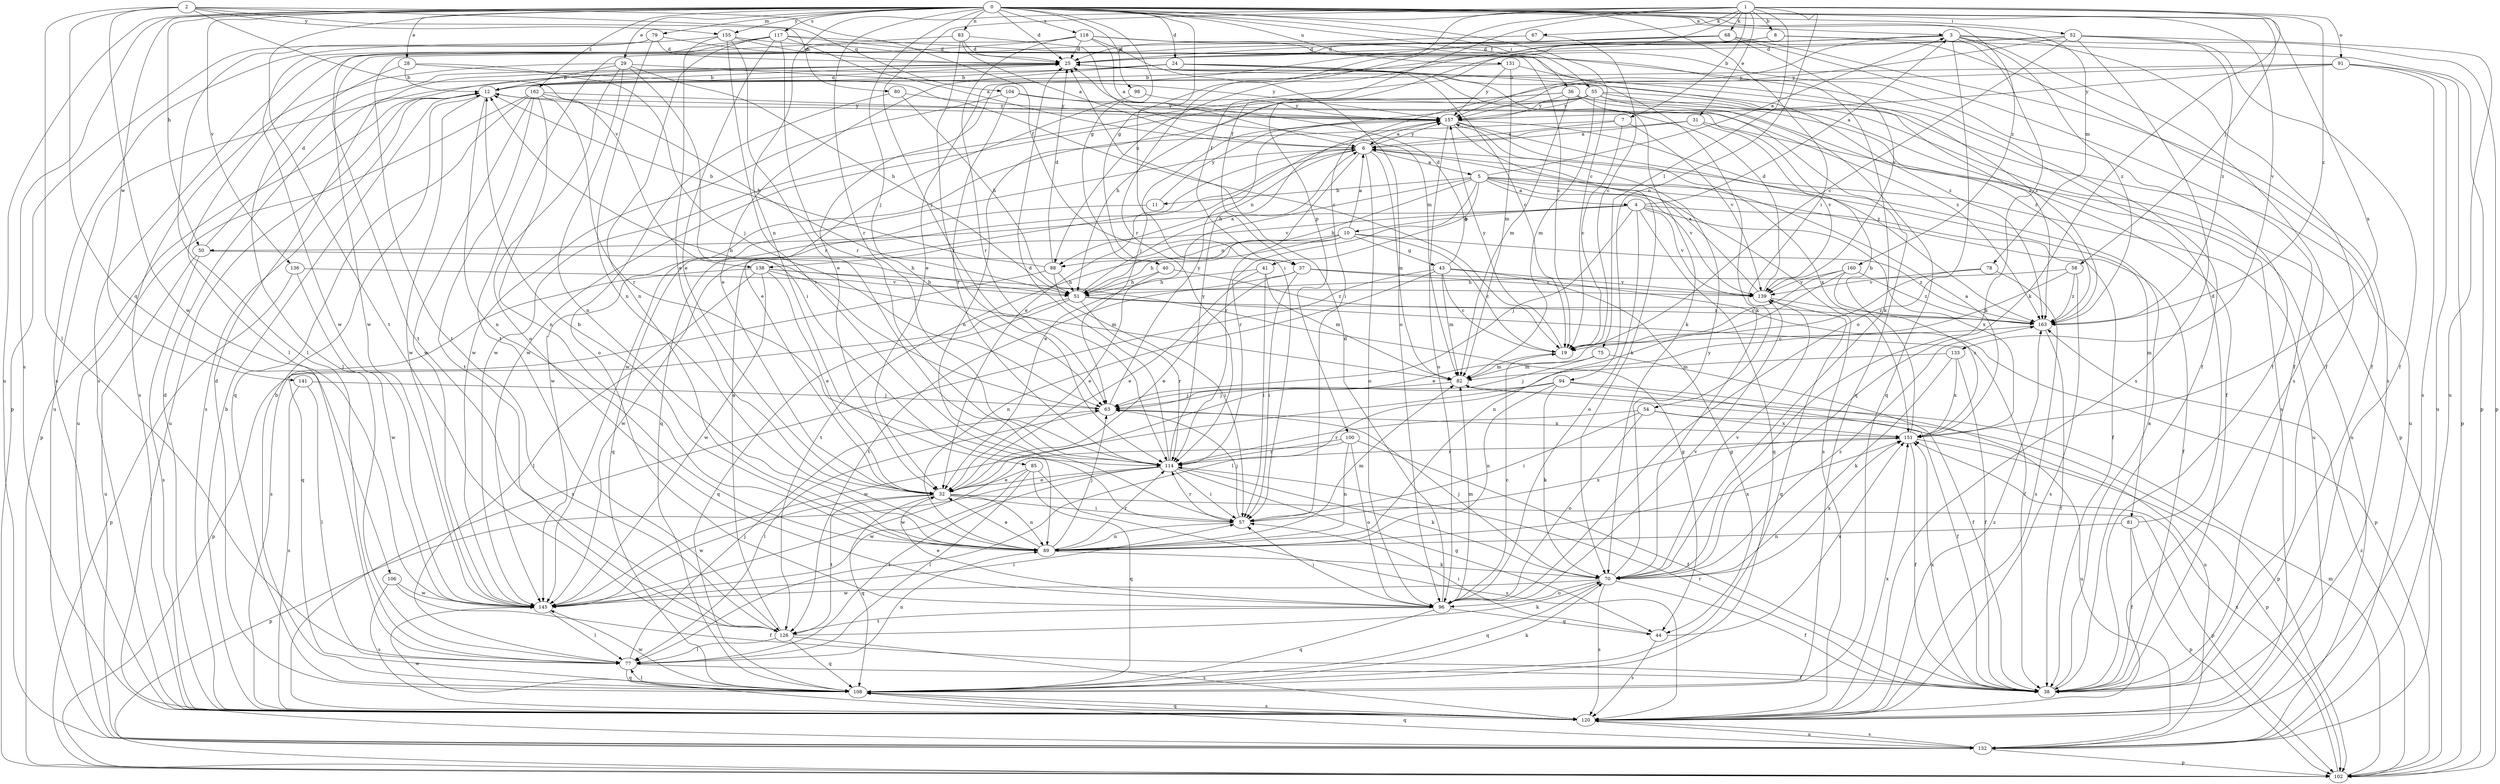 strict digraph  {
0;
1;
2;
3;
4;
5;
6;
7;
8;
10;
11;
12;
19;
24;
25;
28;
29;
31;
32;
36;
37;
38;
40;
41;
43;
44;
50;
51;
52;
54;
55;
57;
58;
63;
67;
68;
70;
75;
77;
78;
79;
80;
81;
82;
83;
85;
88;
89;
91;
94;
96;
98;
100;
102;
104;
106;
108;
114;
117;
118;
120;
126;
131;
132;
133;
136;
138;
139;
141;
145;
151;
155;
157;
160;
162;
163;
0 -> 3  [label=a];
0 -> 19  [label=c];
0 -> 24  [label=d];
0 -> 25  [label=d];
0 -> 28  [label=e];
0 -> 29  [label=e];
0 -> 36  [label=f];
0 -> 40  [label=g];
0 -> 50  [label=h];
0 -> 52  [label=i];
0 -> 54  [label=i];
0 -> 55  [label=i];
0 -> 57  [label=i];
0 -> 58  [label=j];
0 -> 63  [label=j];
0 -> 78  [label=m];
0 -> 79  [label=m];
0 -> 83  [label=n];
0 -> 98  [label=p];
0 -> 114  [label=r];
0 -> 117  [label=s];
0 -> 118  [label=s];
0 -> 120  [label=s];
0 -> 126  [label=t];
0 -> 131  [label=u];
0 -> 132  [label=u];
0 -> 133  [label=v];
0 -> 136  [label=v];
0 -> 141  [label=w];
0 -> 151  [label=x];
0 -> 155  [label=y];
0 -> 160  [label=z];
0 -> 162  [label=z];
1 -> 7  [label=b];
1 -> 8  [label=b];
1 -> 31  [label=e];
1 -> 37  [label=f];
1 -> 40  [label=g];
1 -> 63  [label=j];
1 -> 67  [label=k];
1 -> 68  [label=k];
1 -> 70  [label=k];
1 -> 75  [label=l];
1 -> 85  [label=n];
1 -> 91  [label=o];
1 -> 94  [label=o];
1 -> 100  [label=p];
1 -> 114  [label=r];
1 -> 163  [label=z];
2 -> 37  [label=f];
2 -> 77  [label=l];
2 -> 80  [label=m];
2 -> 104  [label=q];
2 -> 106  [label=q];
2 -> 138  [label=v];
2 -> 145  [label=w];
2 -> 155  [label=y];
3 -> 25  [label=d];
3 -> 32  [label=e];
3 -> 37  [label=f];
3 -> 38  [label=f];
3 -> 70  [label=k];
3 -> 96  [label=o];
3 -> 102  [label=p];
3 -> 120  [label=s];
3 -> 157  [label=y];
3 -> 163  [label=z];
4 -> 3  [label=a];
4 -> 10  [label=b];
4 -> 38  [label=f];
4 -> 50  [label=h];
4 -> 63  [label=j];
4 -> 96  [label=o];
4 -> 108  [label=q];
4 -> 138  [label=v];
4 -> 139  [label=v];
4 -> 151  [label=x];
5 -> 3  [label=a];
5 -> 4  [label=a];
5 -> 11  [label=b];
5 -> 32  [label=e];
5 -> 38  [label=f];
5 -> 41  [label=g];
5 -> 51  [label=h];
5 -> 81  [label=m];
5 -> 114  [label=r];
5 -> 120  [label=s];
5 -> 139  [label=v];
6 -> 5  [label=a];
6 -> 82  [label=m];
6 -> 88  [label=n];
6 -> 96  [label=o];
6 -> 108  [label=q];
6 -> 114  [label=r];
6 -> 145  [label=w];
6 -> 157  [label=y];
7 -> 6  [label=a];
7 -> 19  [label=c];
7 -> 139  [label=v];
7 -> 145  [label=w];
8 -> 25  [label=d];
8 -> 38  [label=f];
8 -> 88  [label=n];
8 -> 102  [label=p];
10 -> 6  [label=a];
10 -> 19  [label=c];
10 -> 43  [label=g];
10 -> 51  [label=h];
10 -> 88  [label=n];
10 -> 126  [label=t];
10 -> 145  [label=w];
10 -> 163  [label=z];
11 -> 108  [label=q];
11 -> 157  [label=y];
12 -> 25  [label=d];
12 -> 89  [label=n];
12 -> 102  [label=p];
12 -> 120  [label=s];
12 -> 132  [label=u];
12 -> 145  [label=w];
12 -> 157  [label=y];
19 -> 82  [label=m];
19 -> 157  [label=y];
24 -> 12  [label=b];
24 -> 19  [label=c];
24 -> 32  [label=e];
24 -> 70  [label=k];
24 -> 132  [label=u];
24 -> 163  [label=z];
25 -> 12  [label=b];
25 -> 163  [label=z];
28 -> 12  [label=b];
28 -> 19  [label=c];
28 -> 63  [label=j];
28 -> 77  [label=l];
29 -> 12  [label=b];
29 -> 51  [label=h];
29 -> 57  [label=i];
29 -> 89  [label=n];
29 -> 96  [label=o];
29 -> 120  [label=s];
29 -> 157  [label=y];
31 -> 6  [label=a];
31 -> 32  [label=e];
31 -> 132  [label=u];
31 -> 139  [label=v];
32 -> 57  [label=i];
32 -> 89  [label=n];
32 -> 102  [label=p];
32 -> 108  [label=q];
32 -> 126  [label=t];
32 -> 145  [label=w];
36 -> 38  [label=f];
36 -> 51  [label=h];
36 -> 82  [label=m];
36 -> 102  [label=p];
36 -> 108  [label=q];
36 -> 145  [label=w];
36 -> 157  [label=y];
37 -> 32  [label=e];
37 -> 57  [label=i];
37 -> 102  [label=p];
37 -> 126  [label=t];
37 -> 139  [label=v];
38 -> 6  [label=a];
38 -> 114  [label=r];
38 -> 151  [label=x];
40 -> 32  [label=e];
40 -> 51  [label=h];
40 -> 163  [label=z];
41 -> 32  [label=e];
41 -> 51  [label=h];
41 -> 57  [label=i];
41 -> 82  [label=m];
43 -> 19  [label=c];
43 -> 25  [label=d];
43 -> 44  [label=g];
43 -> 82  [label=m];
43 -> 89  [label=n];
43 -> 120  [label=s];
43 -> 139  [label=v];
44 -> 57  [label=i];
44 -> 120  [label=s];
44 -> 151  [label=x];
50 -> 25  [label=d];
50 -> 51  [label=h];
50 -> 120  [label=s];
50 -> 132  [label=u];
51 -> 6  [label=a];
51 -> 38  [label=f];
51 -> 102  [label=p];
51 -> 108  [label=q];
51 -> 114  [label=r];
51 -> 163  [label=z];
52 -> 19  [label=c];
52 -> 25  [label=d];
52 -> 38  [label=f];
52 -> 120  [label=s];
52 -> 126  [label=t];
52 -> 132  [label=u];
52 -> 157  [label=y];
52 -> 163  [label=z];
54 -> 57  [label=i];
54 -> 96  [label=o];
54 -> 114  [label=r];
54 -> 132  [label=u];
54 -> 151  [label=x];
55 -> 63  [label=j];
55 -> 82  [label=m];
55 -> 89  [label=n];
55 -> 108  [label=q];
55 -> 120  [label=s];
55 -> 132  [label=u];
55 -> 145  [label=w];
55 -> 157  [label=y];
55 -> 163  [label=z];
57 -> 63  [label=j];
57 -> 89  [label=n];
57 -> 114  [label=r];
57 -> 151  [label=x];
58 -> 51  [label=h];
58 -> 77  [label=l];
58 -> 120  [label=s];
58 -> 163  [label=z];
63 -> 12  [label=b];
63 -> 77  [label=l];
63 -> 151  [label=x];
63 -> 157  [label=y];
67 -> 19  [label=c];
67 -> 25  [label=d];
68 -> 25  [label=d];
68 -> 32  [label=e];
68 -> 38  [label=f];
68 -> 120  [label=s];
68 -> 126  [label=t];
68 -> 139  [label=v];
70 -> 38  [label=f];
70 -> 63  [label=j];
70 -> 96  [label=o];
70 -> 108  [label=q];
70 -> 120  [label=s];
70 -> 139  [label=v];
70 -> 145  [label=w];
70 -> 151  [label=x];
70 -> 157  [label=y];
70 -> 163  [label=z];
75 -> 38  [label=f];
75 -> 63  [label=j];
75 -> 82  [label=m];
77 -> 38  [label=f];
77 -> 63  [label=j];
77 -> 89  [label=n];
77 -> 108  [label=q];
78 -> 89  [label=n];
78 -> 120  [label=s];
78 -> 139  [label=v];
79 -> 19  [label=c];
79 -> 25  [label=d];
79 -> 77  [label=l];
79 -> 89  [label=n];
79 -> 102  [label=p];
80 -> 51  [label=h];
80 -> 96  [label=o];
80 -> 157  [label=y];
81 -> 25  [label=d];
81 -> 38  [label=f];
81 -> 89  [label=n];
81 -> 102  [label=p];
82 -> 63  [label=j];
82 -> 102  [label=p];
83 -> 6  [label=a];
83 -> 25  [label=d];
83 -> 82  [label=m];
83 -> 114  [label=r];
83 -> 120  [label=s];
85 -> 32  [label=e];
85 -> 77  [label=l];
85 -> 108  [label=q];
85 -> 120  [label=s];
85 -> 145  [label=w];
88 -> 12  [label=b];
88 -> 25  [label=d];
88 -> 51  [label=h];
88 -> 57  [label=i];
88 -> 120  [label=s];
89 -> 12  [label=b];
89 -> 32  [label=e];
89 -> 63  [label=j];
89 -> 70  [label=k];
89 -> 82  [label=m];
89 -> 114  [label=r];
89 -> 151  [label=x];
91 -> 12  [label=b];
91 -> 57  [label=i];
91 -> 102  [label=p];
91 -> 120  [label=s];
91 -> 132  [label=u];
91 -> 157  [label=y];
94 -> 38  [label=f];
94 -> 63  [label=j];
94 -> 70  [label=k];
94 -> 89  [label=n];
94 -> 132  [label=u];
94 -> 145  [label=w];
96 -> 19  [label=c];
96 -> 25  [label=d];
96 -> 32  [label=e];
96 -> 44  [label=g];
96 -> 57  [label=i];
96 -> 82  [label=m];
96 -> 108  [label=q];
96 -> 126  [label=t];
96 -> 139  [label=v];
98 -> 32  [label=e];
98 -> 157  [label=y];
100 -> 38  [label=f];
100 -> 89  [label=n];
100 -> 96  [label=o];
100 -> 114  [label=r];
100 -> 145  [label=w];
102 -> 82  [label=m];
102 -> 151  [label=x];
102 -> 163  [label=z];
104 -> 114  [label=r];
104 -> 145  [label=w];
104 -> 157  [label=y];
104 -> 163  [label=z];
106 -> 38  [label=f];
106 -> 120  [label=s];
106 -> 145  [label=w];
108 -> 12  [label=b];
108 -> 25  [label=d];
108 -> 70  [label=k];
108 -> 77  [label=l];
108 -> 120  [label=s];
108 -> 145  [label=w];
114 -> 25  [label=d];
114 -> 32  [label=e];
114 -> 44  [label=g];
114 -> 57  [label=i];
114 -> 70  [label=k];
114 -> 77  [label=l];
114 -> 102  [label=p];
114 -> 157  [label=y];
117 -> 6  [label=a];
117 -> 25  [label=d];
117 -> 32  [label=e];
117 -> 38  [label=f];
117 -> 89  [label=n];
117 -> 114  [label=r];
117 -> 126  [label=t];
117 -> 145  [label=w];
118 -> 6  [label=a];
118 -> 25  [label=d];
118 -> 38  [label=f];
118 -> 70  [label=k];
118 -> 77  [label=l];
118 -> 96  [label=o];
118 -> 114  [label=r];
118 -> 145  [label=w];
120 -> 12  [label=b];
120 -> 25  [label=d];
120 -> 108  [label=q];
120 -> 132  [label=u];
120 -> 145  [label=w];
120 -> 151  [label=x];
120 -> 163  [label=z];
126 -> 6  [label=a];
126 -> 70  [label=k];
126 -> 77  [label=l];
126 -> 108  [label=q];
126 -> 120  [label=s];
131 -> 12  [label=b];
131 -> 82  [label=m];
131 -> 157  [label=y];
131 -> 163  [label=z];
132 -> 102  [label=p];
132 -> 108  [label=q];
132 -> 120  [label=s];
133 -> 38  [label=f];
133 -> 70  [label=k];
133 -> 82  [label=m];
133 -> 151  [label=x];
136 -> 102  [label=p];
136 -> 139  [label=v];
136 -> 145  [label=w];
138 -> 32  [label=e];
138 -> 44  [label=g];
138 -> 51  [label=h];
138 -> 77  [label=l];
138 -> 82  [label=m];
138 -> 108  [label=q];
138 -> 145  [label=w];
139 -> 6  [label=a];
139 -> 25  [label=d];
139 -> 108  [label=q];
139 -> 163  [label=z];
141 -> 63  [label=j];
141 -> 77  [label=l];
141 -> 120  [label=s];
145 -> 57  [label=i];
145 -> 77  [label=l];
151 -> 6  [label=a];
151 -> 12  [label=b];
151 -> 38  [label=f];
151 -> 102  [label=p];
151 -> 114  [label=r];
155 -> 25  [label=d];
155 -> 32  [label=e];
155 -> 57  [label=i];
155 -> 70  [label=k];
155 -> 114  [label=r];
155 -> 120  [label=s];
157 -> 6  [label=a];
157 -> 70  [label=k];
157 -> 96  [label=o];
157 -> 132  [label=u];
157 -> 151  [label=x];
157 -> 163  [label=z];
160 -> 19  [label=c];
160 -> 32  [label=e];
160 -> 139  [label=v];
160 -> 151  [label=x];
160 -> 163  [label=z];
162 -> 51  [label=h];
162 -> 89  [label=n];
162 -> 108  [label=q];
162 -> 114  [label=r];
162 -> 126  [label=t];
162 -> 132  [label=u];
162 -> 145  [label=w];
162 -> 157  [label=y];
163 -> 19  [label=c];
163 -> 38  [label=f];
}
